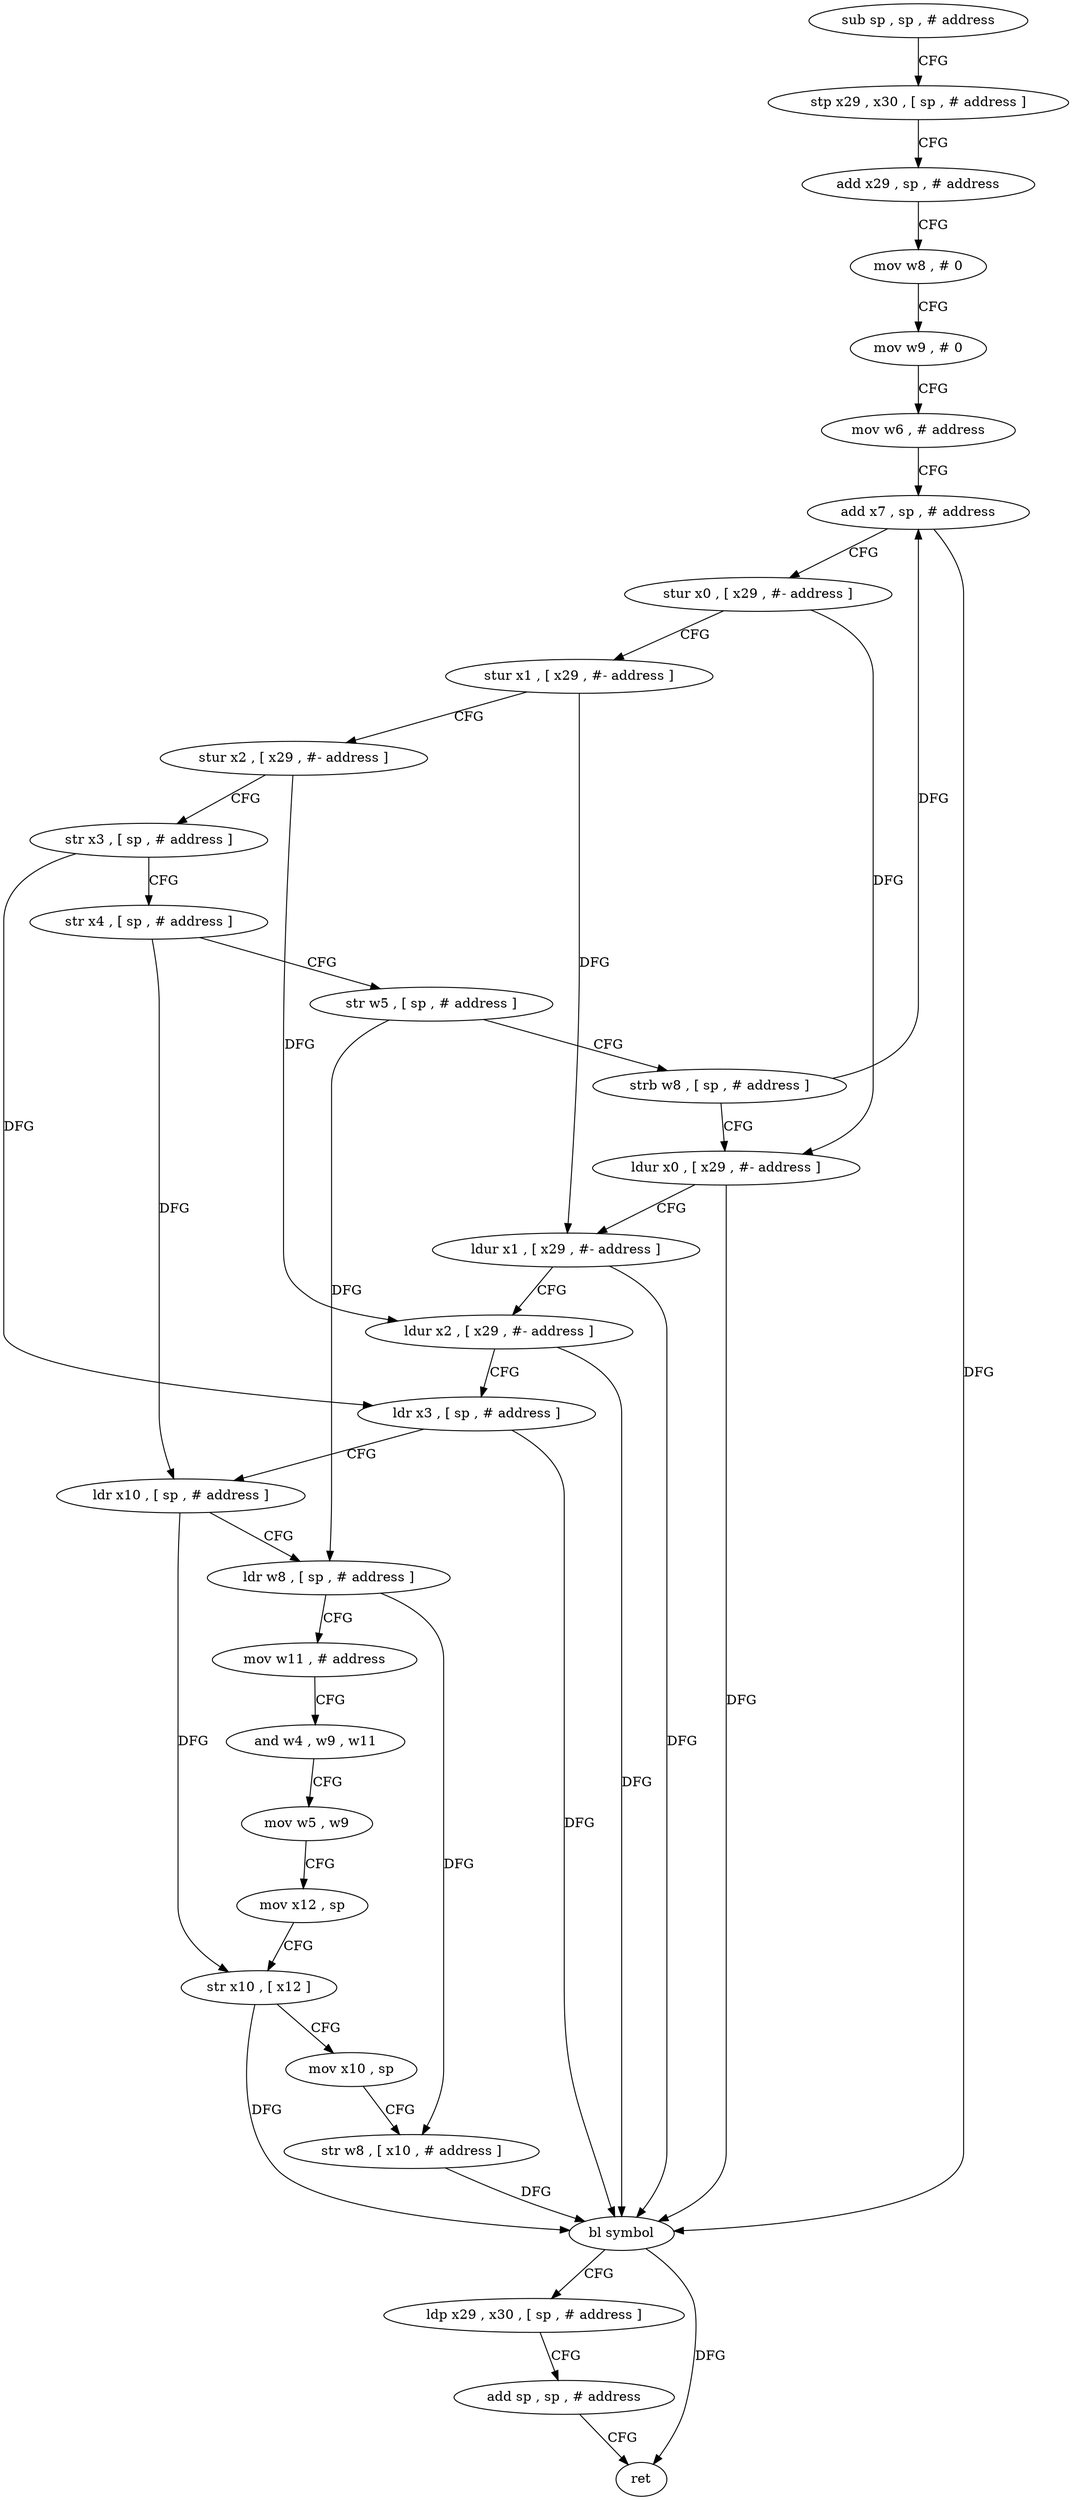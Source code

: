 digraph "func" {
"4291356" [label = "sub sp , sp , # address" ]
"4291360" [label = "stp x29 , x30 , [ sp , # address ]" ]
"4291364" [label = "add x29 , sp , # address" ]
"4291368" [label = "mov w8 , # 0" ]
"4291372" [label = "mov w9 , # 0" ]
"4291376" [label = "mov w6 , # address" ]
"4291380" [label = "add x7 , sp , # address" ]
"4291384" [label = "stur x0 , [ x29 , #- address ]" ]
"4291388" [label = "stur x1 , [ x29 , #- address ]" ]
"4291392" [label = "stur x2 , [ x29 , #- address ]" ]
"4291396" [label = "str x3 , [ sp , # address ]" ]
"4291400" [label = "str x4 , [ sp , # address ]" ]
"4291404" [label = "str w5 , [ sp , # address ]" ]
"4291408" [label = "strb w8 , [ sp , # address ]" ]
"4291412" [label = "ldur x0 , [ x29 , #- address ]" ]
"4291416" [label = "ldur x1 , [ x29 , #- address ]" ]
"4291420" [label = "ldur x2 , [ x29 , #- address ]" ]
"4291424" [label = "ldr x3 , [ sp , # address ]" ]
"4291428" [label = "ldr x10 , [ sp , # address ]" ]
"4291432" [label = "ldr w8 , [ sp , # address ]" ]
"4291436" [label = "mov w11 , # address" ]
"4291440" [label = "and w4 , w9 , w11" ]
"4291444" [label = "mov w5 , w9" ]
"4291448" [label = "mov x12 , sp" ]
"4291452" [label = "str x10 , [ x12 ]" ]
"4291456" [label = "mov x10 , sp" ]
"4291460" [label = "str w8 , [ x10 , # address ]" ]
"4291464" [label = "bl symbol" ]
"4291468" [label = "ldp x29 , x30 , [ sp , # address ]" ]
"4291472" [label = "add sp , sp , # address" ]
"4291476" [label = "ret" ]
"4291356" -> "4291360" [ label = "CFG" ]
"4291360" -> "4291364" [ label = "CFG" ]
"4291364" -> "4291368" [ label = "CFG" ]
"4291368" -> "4291372" [ label = "CFG" ]
"4291372" -> "4291376" [ label = "CFG" ]
"4291376" -> "4291380" [ label = "CFG" ]
"4291380" -> "4291384" [ label = "CFG" ]
"4291380" -> "4291464" [ label = "DFG" ]
"4291384" -> "4291388" [ label = "CFG" ]
"4291384" -> "4291412" [ label = "DFG" ]
"4291388" -> "4291392" [ label = "CFG" ]
"4291388" -> "4291416" [ label = "DFG" ]
"4291392" -> "4291396" [ label = "CFG" ]
"4291392" -> "4291420" [ label = "DFG" ]
"4291396" -> "4291400" [ label = "CFG" ]
"4291396" -> "4291424" [ label = "DFG" ]
"4291400" -> "4291404" [ label = "CFG" ]
"4291400" -> "4291428" [ label = "DFG" ]
"4291404" -> "4291408" [ label = "CFG" ]
"4291404" -> "4291432" [ label = "DFG" ]
"4291408" -> "4291412" [ label = "CFG" ]
"4291408" -> "4291380" [ label = "DFG" ]
"4291412" -> "4291416" [ label = "CFG" ]
"4291412" -> "4291464" [ label = "DFG" ]
"4291416" -> "4291420" [ label = "CFG" ]
"4291416" -> "4291464" [ label = "DFG" ]
"4291420" -> "4291424" [ label = "CFG" ]
"4291420" -> "4291464" [ label = "DFG" ]
"4291424" -> "4291428" [ label = "CFG" ]
"4291424" -> "4291464" [ label = "DFG" ]
"4291428" -> "4291432" [ label = "CFG" ]
"4291428" -> "4291452" [ label = "DFG" ]
"4291432" -> "4291436" [ label = "CFG" ]
"4291432" -> "4291460" [ label = "DFG" ]
"4291436" -> "4291440" [ label = "CFG" ]
"4291440" -> "4291444" [ label = "CFG" ]
"4291444" -> "4291448" [ label = "CFG" ]
"4291448" -> "4291452" [ label = "CFG" ]
"4291452" -> "4291456" [ label = "CFG" ]
"4291452" -> "4291464" [ label = "DFG" ]
"4291456" -> "4291460" [ label = "CFG" ]
"4291460" -> "4291464" [ label = "DFG" ]
"4291464" -> "4291468" [ label = "CFG" ]
"4291464" -> "4291476" [ label = "DFG" ]
"4291468" -> "4291472" [ label = "CFG" ]
"4291472" -> "4291476" [ label = "CFG" ]
}
